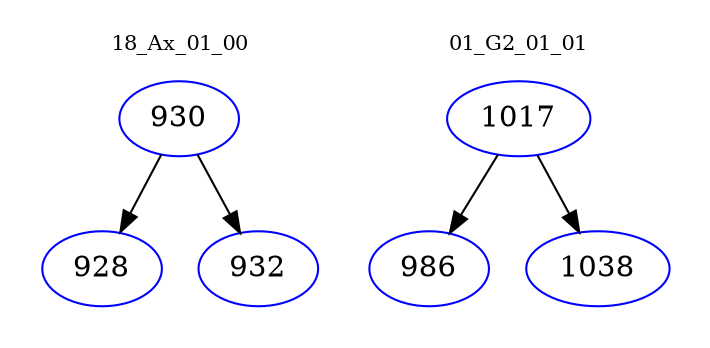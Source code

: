 digraph{
subgraph cluster_0 {
color = white
label = "18_Ax_01_00";
fontsize=10;
T0_930 [label="930", color="blue"]
T0_930 -> T0_928 [color="black"]
T0_928 [label="928", color="blue"]
T0_930 -> T0_932 [color="black"]
T0_932 [label="932", color="blue"]
}
subgraph cluster_1 {
color = white
label = "01_G2_01_01";
fontsize=10;
T1_1017 [label="1017", color="blue"]
T1_1017 -> T1_986 [color="black"]
T1_986 [label="986", color="blue"]
T1_1017 -> T1_1038 [color="black"]
T1_1038 [label="1038", color="blue"]
}
}
